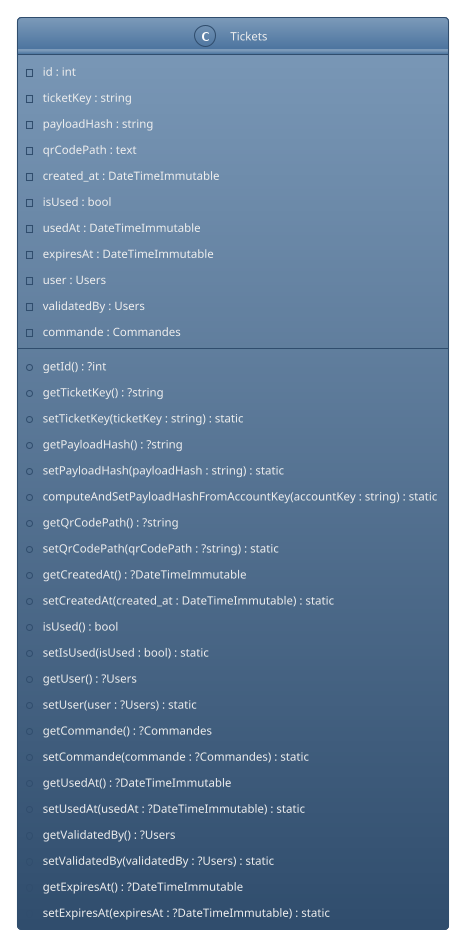 @startuml
!theme spacelab
class Tickets {
  - id : int
  - ticketKey : string
  - payloadHash : string
  - qrCodePath : text
  - created_at : DateTimeImmutable
  - isUsed : bool
  - usedAt : DateTimeImmutable
  - expiresAt : DateTimeImmutable
  - user : Users
  - validatedBy : Users
  - commande : Commandes
  + getId() : ?int
  + getTicketKey() : ?string
  + setTicketKey(ticketKey : string) : static
  + getPayloadHash() : ?string
  + setPayloadHash(payloadHash : string) : static
  + computeAndSetPayloadHashFromAccountKey(accountKey : string) : static
  + getQrCodePath() : ?string
  + setQrCodePath(qrCodePath : ?string) : static
  + getCreatedAt() : ?DateTimeImmutable
  + setCreatedAt(created_at : DateTimeImmutable) : static
  + isUsed() : bool
  + setIsUsed(isUsed : bool) : static
  + getUser() : ?Users
  + setUser(user : ?Users) : static
  + getCommande() : ?Commandes
  + setCommande(commande : ?Commandes) : static
  + getUsedAt() : ?DateTimeImmutable
  + setUsedAt(usedAt : ?DateTimeImmutable) : static
  + getValidatedBy() : ?Users
  + setValidatedBy(validatedBy : ?Users) : static
  + getExpiresAt() : ?DateTimeImmutable
  + setExpiresAt(expiresAt : ?DateTimeImmutable) : static
}
@enduml
